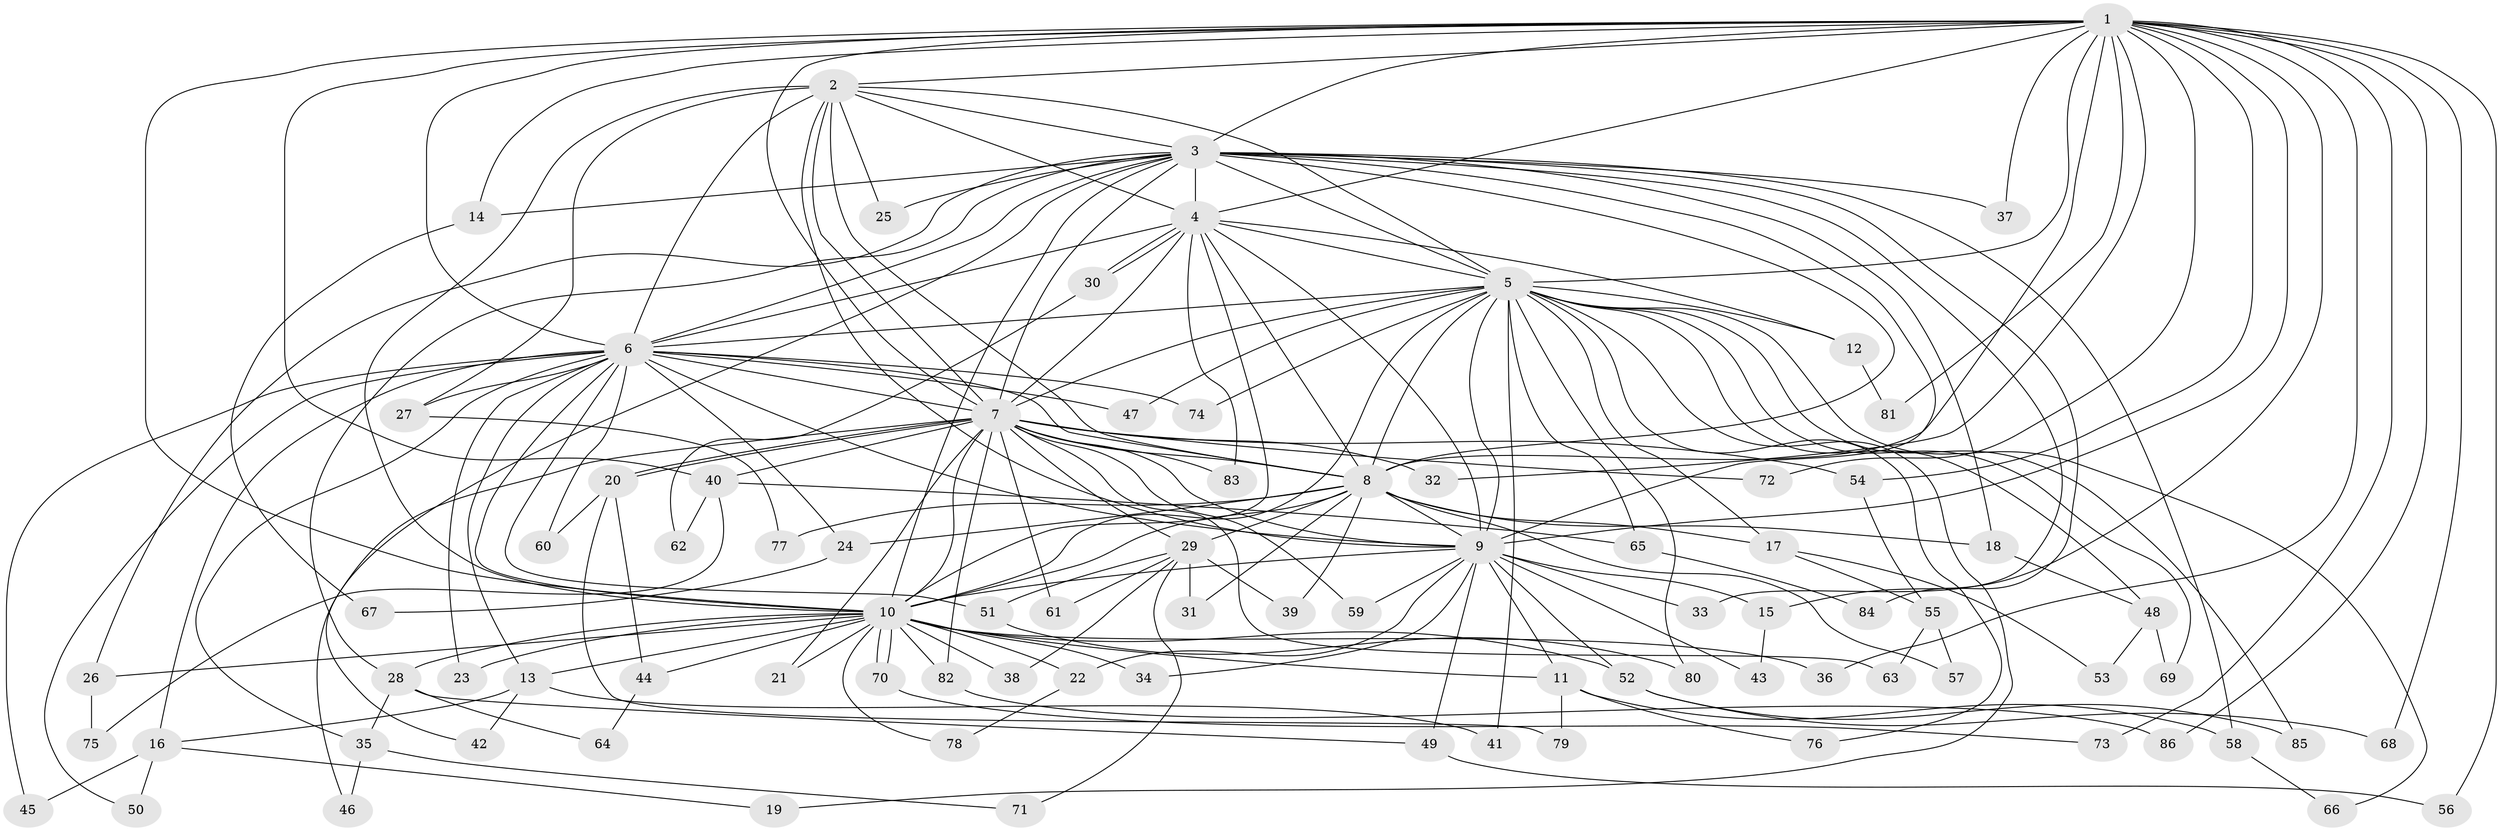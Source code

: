 // Generated by graph-tools (version 1.1) at 2025/49/03/09/25 03:49:29]
// undirected, 86 vertices, 197 edges
graph export_dot {
graph [start="1"]
  node [color=gray90,style=filled];
  1;
  2;
  3;
  4;
  5;
  6;
  7;
  8;
  9;
  10;
  11;
  12;
  13;
  14;
  15;
  16;
  17;
  18;
  19;
  20;
  21;
  22;
  23;
  24;
  25;
  26;
  27;
  28;
  29;
  30;
  31;
  32;
  33;
  34;
  35;
  36;
  37;
  38;
  39;
  40;
  41;
  42;
  43;
  44;
  45;
  46;
  47;
  48;
  49;
  50;
  51;
  52;
  53;
  54;
  55;
  56;
  57;
  58;
  59;
  60;
  61;
  62;
  63;
  64;
  65;
  66;
  67;
  68;
  69;
  70;
  71;
  72;
  73;
  74;
  75;
  76;
  77;
  78;
  79;
  80;
  81;
  82;
  83;
  84;
  85;
  86;
  1 -- 2;
  1 -- 3;
  1 -- 4;
  1 -- 5;
  1 -- 6;
  1 -- 7;
  1 -- 8;
  1 -- 9;
  1 -- 10;
  1 -- 14;
  1 -- 15;
  1 -- 32;
  1 -- 36;
  1 -- 37;
  1 -- 40;
  1 -- 54;
  1 -- 56;
  1 -- 68;
  1 -- 72;
  1 -- 73;
  1 -- 81;
  1 -- 86;
  2 -- 3;
  2 -- 4;
  2 -- 5;
  2 -- 6;
  2 -- 7;
  2 -- 8;
  2 -- 9;
  2 -- 10;
  2 -- 25;
  2 -- 27;
  3 -- 4;
  3 -- 5;
  3 -- 6;
  3 -- 7;
  3 -- 8;
  3 -- 9;
  3 -- 10;
  3 -- 14;
  3 -- 18;
  3 -- 25;
  3 -- 26;
  3 -- 28;
  3 -- 33;
  3 -- 37;
  3 -- 42;
  3 -- 58;
  3 -- 84;
  4 -- 5;
  4 -- 6;
  4 -- 7;
  4 -- 8;
  4 -- 9;
  4 -- 10;
  4 -- 12;
  4 -- 30;
  4 -- 30;
  4 -- 83;
  5 -- 6;
  5 -- 7;
  5 -- 8;
  5 -- 9;
  5 -- 10;
  5 -- 12;
  5 -- 17;
  5 -- 19;
  5 -- 41;
  5 -- 47;
  5 -- 48;
  5 -- 65;
  5 -- 66;
  5 -- 69;
  5 -- 74;
  5 -- 76;
  5 -- 80;
  5 -- 85;
  6 -- 7;
  6 -- 8;
  6 -- 9;
  6 -- 10;
  6 -- 13;
  6 -- 16;
  6 -- 23;
  6 -- 24;
  6 -- 27;
  6 -- 35;
  6 -- 45;
  6 -- 47;
  6 -- 50;
  6 -- 51;
  6 -- 60;
  6 -- 74;
  7 -- 8;
  7 -- 9;
  7 -- 10;
  7 -- 20;
  7 -- 20;
  7 -- 21;
  7 -- 29;
  7 -- 32;
  7 -- 40;
  7 -- 46;
  7 -- 54;
  7 -- 59;
  7 -- 61;
  7 -- 63;
  7 -- 72;
  7 -- 82;
  7 -- 83;
  8 -- 9;
  8 -- 10;
  8 -- 17;
  8 -- 18;
  8 -- 24;
  8 -- 29;
  8 -- 31;
  8 -- 39;
  8 -- 57;
  8 -- 77;
  9 -- 10;
  9 -- 11;
  9 -- 15;
  9 -- 22;
  9 -- 33;
  9 -- 34;
  9 -- 43;
  9 -- 49;
  9 -- 52;
  9 -- 59;
  10 -- 11;
  10 -- 13;
  10 -- 21;
  10 -- 22;
  10 -- 23;
  10 -- 26;
  10 -- 28;
  10 -- 34;
  10 -- 36;
  10 -- 38;
  10 -- 44;
  10 -- 52;
  10 -- 70;
  10 -- 70;
  10 -- 78;
  10 -- 82;
  11 -- 58;
  11 -- 76;
  11 -- 79;
  12 -- 81;
  13 -- 16;
  13 -- 41;
  13 -- 42;
  14 -- 67;
  15 -- 43;
  16 -- 19;
  16 -- 45;
  16 -- 50;
  17 -- 53;
  17 -- 55;
  18 -- 48;
  20 -- 44;
  20 -- 60;
  20 -- 79;
  22 -- 78;
  24 -- 67;
  26 -- 75;
  27 -- 77;
  28 -- 35;
  28 -- 49;
  28 -- 64;
  29 -- 31;
  29 -- 38;
  29 -- 39;
  29 -- 51;
  29 -- 61;
  29 -- 71;
  30 -- 62;
  35 -- 46;
  35 -- 71;
  40 -- 62;
  40 -- 65;
  40 -- 75;
  44 -- 64;
  48 -- 53;
  48 -- 69;
  49 -- 56;
  51 -- 80;
  52 -- 68;
  52 -- 85;
  54 -- 55;
  55 -- 57;
  55 -- 63;
  58 -- 66;
  65 -- 84;
  70 -- 73;
  82 -- 86;
}
